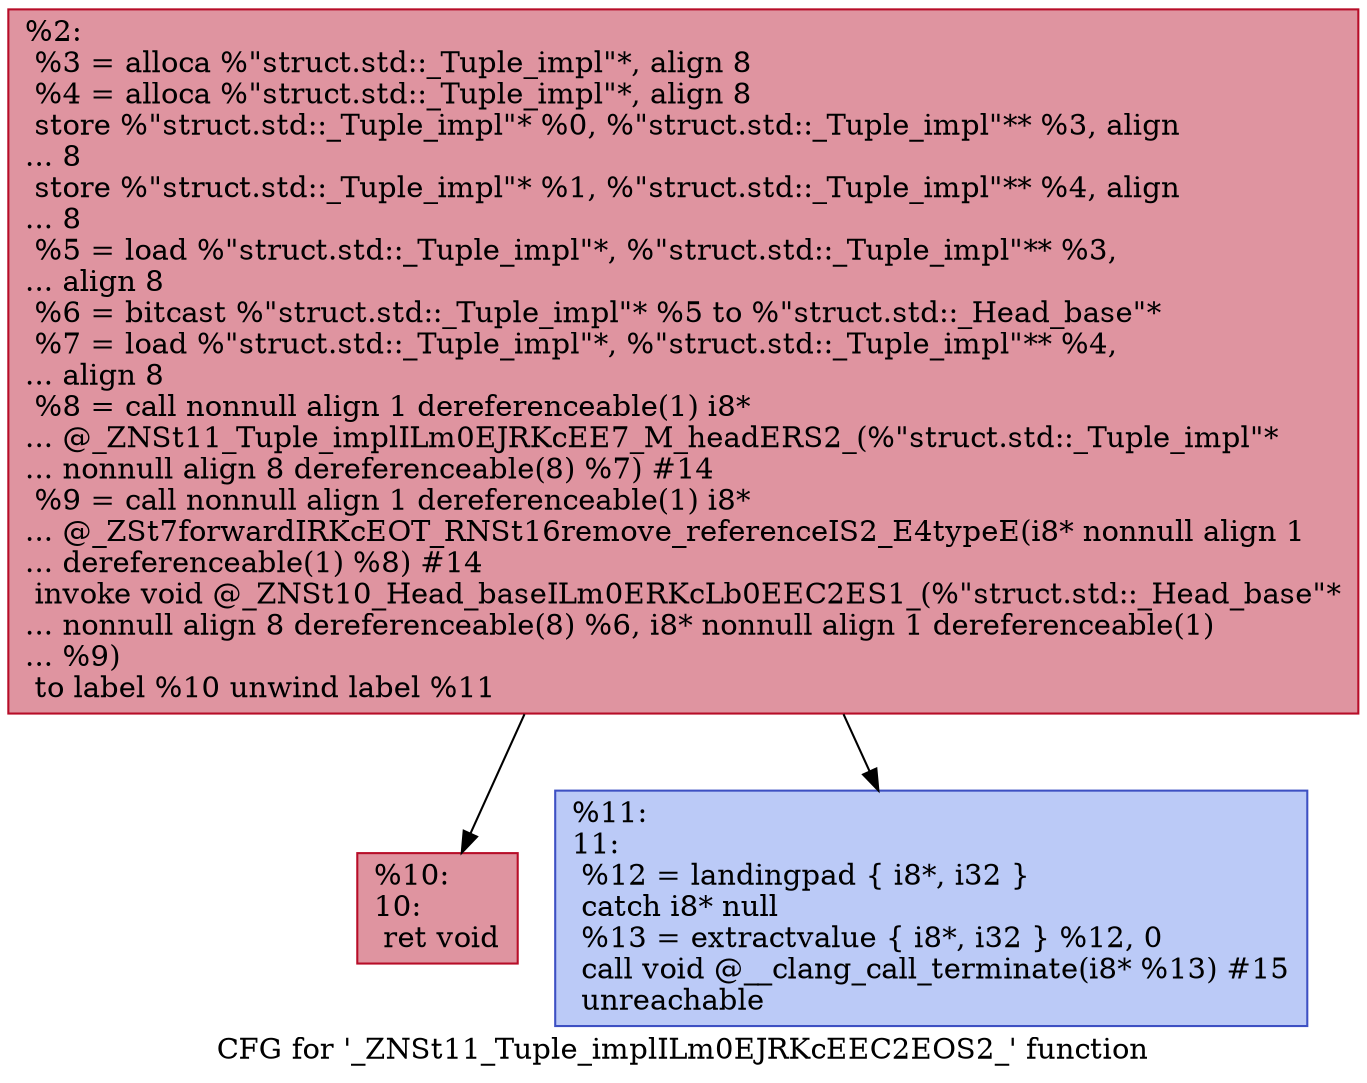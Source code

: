 digraph "CFG for '_ZNSt11_Tuple_implILm0EJRKcEEC2EOS2_' function" {
	label="CFG for '_ZNSt11_Tuple_implILm0EJRKcEEC2EOS2_' function";

	Node0x557bfd529280 [shape=record,color="#b70d28ff", style=filled, fillcolor="#b70d2870",label="{%2:\l  %3 = alloca %\"struct.std::_Tuple_impl\"*, align 8\l  %4 = alloca %\"struct.std::_Tuple_impl\"*, align 8\l  store %\"struct.std::_Tuple_impl\"* %0, %\"struct.std::_Tuple_impl\"** %3, align\l... 8\l  store %\"struct.std::_Tuple_impl\"* %1, %\"struct.std::_Tuple_impl\"** %4, align\l... 8\l  %5 = load %\"struct.std::_Tuple_impl\"*, %\"struct.std::_Tuple_impl\"** %3,\l... align 8\l  %6 = bitcast %\"struct.std::_Tuple_impl\"* %5 to %\"struct.std::_Head_base\"*\l  %7 = load %\"struct.std::_Tuple_impl\"*, %\"struct.std::_Tuple_impl\"** %4,\l... align 8\l  %8 = call nonnull align 1 dereferenceable(1) i8*\l... @_ZNSt11_Tuple_implILm0EJRKcEE7_M_headERS2_(%\"struct.std::_Tuple_impl\"*\l... nonnull align 8 dereferenceable(8) %7) #14\l  %9 = call nonnull align 1 dereferenceable(1) i8*\l... @_ZSt7forwardIRKcEOT_RNSt16remove_referenceIS2_E4typeE(i8* nonnull align 1\l... dereferenceable(1) %8) #14\l  invoke void @_ZNSt10_Head_baseILm0ERKcLb0EEC2ES1_(%\"struct.std::_Head_base\"*\l... nonnull align 8 dereferenceable(8) %6, i8* nonnull align 1 dereferenceable(1)\l... %9)\l          to label %10 unwind label %11\l}"];
	Node0x557bfd529280 -> Node0x557bfd5299c0;
	Node0x557bfd529280 -> Node0x557bfd529a10;
	Node0x557bfd5299c0 [shape=record,color="#b70d28ff", style=filled, fillcolor="#b70d2870",label="{%10:\l10:                                               \l  ret void\l}"];
	Node0x557bfd529a10 [shape=record,color="#3d50c3ff", style=filled, fillcolor="#6687ed70",label="{%11:\l11:                                               \l  %12 = landingpad \{ i8*, i32 \}\l          catch i8* null\l  %13 = extractvalue \{ i8*, i32 \} %12, 0\l  call void @__clang_call_terminate(i8* %13) #15\l  unreachable\l}"];
}
